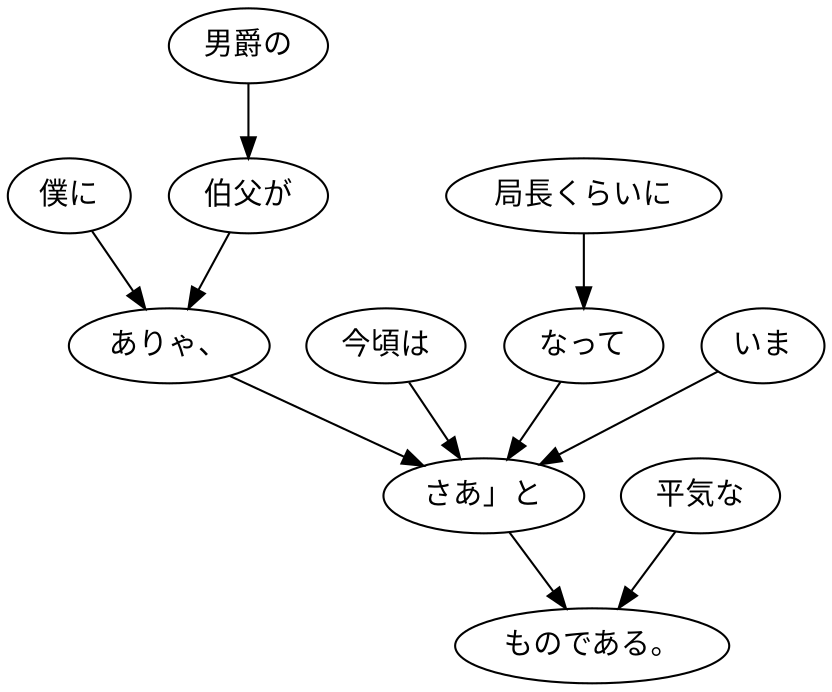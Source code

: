 digraph graph1772 {
	node0 [label="僕に"];
	node1 [label="男爵の"];
	node2 [label="伯父が"];
	node3 [label="ありゃ、"];
	node4 [label="今頃は"];
	node5 [label="局長くらいに"];
	node6 [label="なって"];
	node7 [label="いま"];
	node8 [label="さあ」と"];
	node9 [label="平気な"];
	node10 [label="ものである。"];
	node0 -> node3;
	node1 -> node2;
	node2 -> node3;
	node3 -> node8;
	node4 -> node8;
	node5 -> node6;
	node6 -> node8;
	node7 -> node8;
	node8 -> node10;
	node9 -> node10;
}
